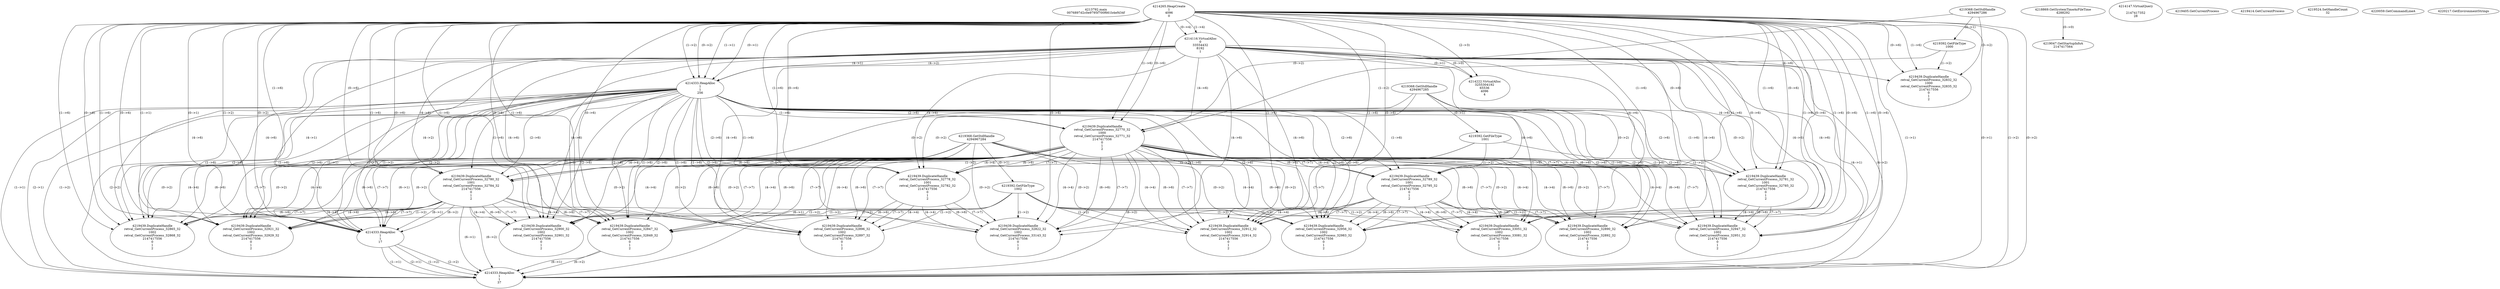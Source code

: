 // Global SCDG with merge call
digraph {
	0 [label="4213792.main
0076897d2c0e9795f700f661b4ef434f"]
	1 [label="4214265.HeapCreate
1
4096
0"]
	2 [label="4218869.GetSystemTimeAsFileTime
4288292"]
	3 [label="4214116.VirtualAlloc
0
33554432
8192
1"]
	1 -> 3 [label="(1-->4)"]
	1 -> 3 [label="(0-->4)"]
	4 [label="4214147.VirtualQuery

2147417352
28"]
	5 [label="4214222.VirtualAlloc
3255304192
65536
4096
4"]
	3 -> 5 [label="(0-->1)"]
	1 -> 5 [label="(2-->3)"]
	3 -> 5 [label="(0-->0)"]
	6 [label="4219047.GetStartupInfoA
2147417564"]
	2 -> 6 [label="(0-->0)"]
	7 [label="4219368.GetStdHandle
4294967286"]
	8 [label="4219392.GetFileType
1000"]
	7 -> 8 [label="(0-->1)"]
	9 [label="4219405.GetCurrentProcess
"]
	10 [label="4219414.GetCurrentProcess
"]
	11 [label="4219439.DuplicateHandle
retval_GetCurrentProcess_32832_32
1000
retval_GetCurrentProcess_32835_32
2147417556
0
1
2"]
	7 -> 11 [label="(0-->2)"]
	8 -> 11 [label="(1-->2)"]
	1 -> 11 [label="(1-->6)"]
	1 -> 11 [label="(0-->6)"]
	3 -> 11 [label="(4-->6)"]
	12 [label="4219368.GetStdHandle
4294967285"]
	13 [label="4219392.GetFileType
1001"]
	12 -> 13 [label="(0-->1)"]
	14 [label="4214333.HeapAlloc
1
1
256"]
	1 -> 14 [label="(1-->1)"]
	1 -> 14 [label="(0-->1)"]
	3 -> 14 [label="(4-->1)"]
	1 -> 14 [label="(1-->2)"]
	1 -> 14 [label="(0-->2)"]
	3 -> 14 [label="(4-->2)"]
	15 [label="4219439.DuplicateHandle
retval_GetCurrentProcess_32770_32
1000
retval_GetCurrentProcess_32771_32
2147417556
0
1
2"]
	7 -> 15 [label="(0-->2)"]
	8 -> 15 [label="(1-->2)"]
	1 -> 15 [label="(1-->6)"]
	1 -> 15 [label="(0-->6)"]
	3 -> 15 [label="(4-->6)"]
	14 -> 15 [label="(1-->6)"]
	14 -> 15 [label="(2-->6)"]
	16 [label="4219439.DuplicateHandle
retval_GetCurrentProcess_32780_32
1001
retval_GetCurrentProcess_32784_32
2147417556
0
1
2"]
	12 -> 16 [label="(0-->2)"]
	13 -> 16 [label="(1-->2)"]
	15 -> 16 [label="(4-->4)"]
	1 -> 16 [label="(1-->6)"]
	1 -> 16 [label="(0-->6)"]
	3 -> 16 [label="(4-->6)"]
	14 -> 16 [label="(1-->6)"]
	14 -> 16 [label="(2-->6)"]
	15 -> 16 [label="(6-->6)"]
	15 -> 16 [label="(7-->7)"]
	17 [label="4219368.GetStdHandle
4294967284"]
	18 [label="4219392.GetFileType
1002"]
	17 -> 18 [label="(0-->1)"]
	19 [label="4219524.SetHandleCount
32"]
	20 [label="4220059.GetCommandLineA
"]
	21 [label="4214333.HeapAlloc
1
1
17"]
	1 -> 21 [label="(1-->1)"]
	1 -> 21 [label="(0-->1)"]
	3 -> 21 [label="(4-->1)"]
	14 -> 21 [label="(1-->1)"]
	14 -> 21 [label="(2-->1)"]
	15 -> 21 [label="(6-->1)"]
	16 -> 21 [label="(6-->1)"]
	1 -> 21 [label="(1-->2)"]
	1 -> 21 [label="(0-->2)"]
	3 -> 21 [label="(4-->2)"]
	14 -> 21 [label="(1-->2)"]
	14 -> 21 [label="(2-->2)"]
	15 -> 21 [label="(6-->2)"]
	16 -> 21 [label="(6-->2)"]
	22 [label="4220217.GetEnvironmentStrings
"]
	23 [label="4219439.DuplicateHandle
retval_GetCurrentProcess_32778_32
1001
retval_GetCurrentProcess_32782_32
2147417556
0
1
2"]
	12 -> 23 [label="(0-->2)"]
	13 -> 23 [label="(1-->2)"]
	15 -> 23 [label="(4-->4)"]
	1 -> 23 [label="(1-->6)"]
	1 -> 23 [label="(0-->6)"]
	3 -> 23 [label="(4-->6)"]
	14 -> 23 [label="(1-->6)"]
	14 -> 23 [label="(2-->6)"]
	15 -> 23 [label="(6-->6)"]
	15 -> 23 [label="(7-->7)"]
	24 [label="4219439.DuplicateHandle
retval_GetCurrentProcess_32822_32
1002
retval_GetCurrentProcess_33143_32
2147417556
0
1
2"]
	17 -> 24 [label="(0-->2)"]
	18 -> 24 [label="(1-->2)"]
	15 -> 24 [label="(4-->4)"]
	23 -> 24 [label="(4-->4)"]
	1 -> 24 [label="(1-->6)"]
	1 -> 24 [label="(0-->6)"]
	3 -> 24 [label="(4-->6)"]
	14 -> 24 [label="(1-->6)"]
	14 -> 24 [label="(2-->6)"]
	15 -> 24 [label="(6-->6)"]
	23 -> 24 [label="(6-->6)"]
	15 -> 24 [label="(7-->7)"]
	23 -> 24 [label="(7-->7)"]
	25 [label="4219439.DuplicateHandle
retval_GetCurrentProcess_32847_32
1002
retval_GetCurrentProcess_32849_32
2147417556
0
1
2"]
	17 -> 25 [label="(0-->2)"]
	18 -> 25 [label="(1-->2)"]
	15 -> 25 [label="(4-->4)"]
	16 -> 25 [label="(4-->4)"]
	1 -> 25 [label="(1-->6)"]
	1 -> 25 [label="(0-->6)"]
	3 -> 25 [label="(4-->6)"]
	14 -> 25 [label="(1-->6)"]
	14 -> 25 [label="(2-->6)"]
	15 -> 25 [label="(6-->6)"]
	16 -> 25 [label="(6-->6)"]
	15 -> 25 [label="(7-->7)"]
	16 -> 25 [label="(7-->7)"]
	26 [label="4214333.HeapAlloc
1
1
37"]
	1 -> 26 [label="(1-->1)"]
	1 -> 26 [label="(0-->1)"]
	3 -> 26 [label="(4-->1)"]
	14 -> 26 [label="(1-->1)"]
	14 -> 26 [label="(2-->1)"]
	15 -> 26 [label="(6-->1)"]
	16 -> 26 [label="(6-->1)"]
	21 -> 26 [label="(1-->1)"]
	21 -> 26 [label="(2-->1)"]
	25 -> 26 [label="(6-->1)"]
	1 -> 26 [label="(1-->2)"]
	1 -> 26 [label="(0-->2)"]
	3 -> 26 [label="(4-->2)"]
	14 -> 26 [label="(1-->2)"]
	14 -> 26 [label="(2-->2)"]
	15 -> 26 [label="(6-->2)"]
	16 -> 26 [label="(6-->2)"]
	21 -> 26 [label="(1-->2)"]
	21 -> 26 [label="(2-->2)"]
	25 -> 26 [label="(6-->2)"]
	27 [label="4219439.DuplicateHandle
retval_GetCurrentProcess_32789_32
1001
retval_GetCurrentProcess_32795_32
2147417556
0
1
2"]
	12 -> 27 [label="(0-->2)"]
	13 -> 27 [label="(1-->2)"]
	15 -> 27 [label="(4-->4)"]
	1 -> 27 [label="(1-->6)"]
	1 -> 27 [label="(0-->6)"]
	3 -> 27 [label="(4-->6)"]
	14 -> 27 [label="(1-->6)"]
	14 -> 27 [label="(2-->6)"]
	15 -> 27 [label="(6-->6)"]
	15 -> 27 [label="(7-->7)"]
	28 [label="4219439.DuplicateHandle
retval_GetCurrentProcess_32890_32
1002
retval_GetCurrentProcess_32892_32
2147417556
0
1
2"]
	17 -> 28 [label="(0-->2)"]
	18 -> 28 [label="(1-->2)"]
	15 -> 28 [label="(4-->4)"]
	27 -> 28 [label="(4-->4)"]
	1 -> 28 [label="(1-->6)"]
	1 -> 28 [label="(0-->6)"]
	3 -> 28 [label="(4-->6)"]
	14 -> 28 [label="(1-->6)"]
	14 -> 28 [label="(2-->6)"]
	15 -> 28 [label="(6-->6)"]
	27 -> 28 [label="(6-->6)"]
	15 -> 28 [label="(7-->7)"]
	27 -> 28 [label="(7-->7)"]
	29 [label="4219439.DuplicateHandle
retval_GetCurrentProcess_32900_32
1002
retval_GetCurrentProcess_32901_32
2147417556
0
1
2"]
	17 -> 29 [label="(0-->2)"]
	18 -> 29 [label="(1-->2)"]
	15 -> 29 [label="(4-->4)"]
	16 -> 29 [label="(4-->4)"]
	1 -> 29 [label="(1-->6)"]
	1 -> 29 [label="(0-->6)"]
	3 -> 29 [label="(4-->6)"]
	14 -> 29 [label="(1-->6)"]
	14 -> 29 [label="(2-->6)"]
	15 -> 29 [label="(6-->6)"]
	16 -> 29 [label="(6-->6)"]
	15 -> 29 [label="(7-->7)"]
	16 -> 29 [label="(7-->7)"]
	30 [label="4219439.DuplicateHandle
retval_GetCurrentProcess_32865_32
1002
retval_GetCurrentProcess_32868_32
2147417556
0
1
2"]
	17 -> 30 [label="(0-->2)"]
	18 -> 30 [label="(1-->2)"]
	15 -> 30 [label="(4-->4)"]
	16 -> 30 [label="(4-->4)"]
	1 -> 30 [label="(1-->6)"]
	1 -> 30 [label="(0-->6)"]
	3 -> 30 [label="(4-->6)"]
	14 -> 30 [label="(1-->6)"]
	14 -> 30 [label="(2-->6)"]
	15 -> 30 [label="(6-->6)"]
	16 -> 30 [label="(6-->6)"]
	15 -> 30 [label="(7-->7)"]
	16 -> 30 [label="(7-->7)"]
	31 [label="4219439.DuplicateHandle
retval_GetCurrentProcess_32912_32
1002
retval_GetCurrentProcess_32914_32
2147417556
0
1
2"]
	17 -> 31 [label="(0-->2)"]
	18 -> 31 [label="(1-->2)"]
	15 -> 31 [label="(4-->4)"]
	27 -> 31 [label="(4-->4)"]
	1 -> 31 [label="(1-->6)"]
	1 -> 31 [label="(0-->6)"]
	3 -> 31 [label="(4-->6)"]
	14 -> 31 [label="(1-->6)"]
	14 -> 31 [label="(2-->6)"]
	15 -> 31 [label="(6-->6)"]
	27 -> 31 [label="(6-->6)"]
	15 -> 31 [label="(7-->7)"]
	27 -> 31 [label="(7-->7)"]
	32 [label="4219439.DuplicateHandle
retval_GetCurrentProcess_32896_32
1002
retval_GetCurrentProcess_32897_32
2147417556
0
1
2"]
	17 -> 32 [label="(0-->2)"]
	18 -> 32 [label="(1-->2)"]
	15 -> 32 [label="(4-->4)"]
	23 -> 32 [label="(4-->4)"]
	1 -> 32 [label="(1-->6)"]
	1 -> 32 [label="(0-->6)"]
	3 -> 32 [label="(4-->6)"]
	14 -> 32 [label="(1-->6)"]
	14 -> 32 [label="(2-->6)"]
	15 -> 32 [label="(6-->6)"]
	23 -> 32 [label="(6-->6)"]
	15 -> 32 [label="(7-->7)"]
	23 -> 32 [label="(7-->7)"]
	33 [label="4219439.DuplicateHandle
retval_GetCurrentProcess_32956_32
1002
retval_GetCurrentProcess_32983_32
2147417556
0
1
2"]
	17 -> 33 [label="(0-->2)"]
	18 -> 33 [label="(1-->2)"]
	15 -> 33 [label="(4-->4)"]
	27 -> 33 [label="(4-->4)"]
	1 -> 33 [label="(1-->6)"]
	1 -> 33 [label="(0-->6)"]
	3 -> 33 [label="(4-->6)"]
	14 -> 33 [label="(1-->6)"]
	14 -> 33 [label="(2-->6)"]
	15 -> 33 [label="(6-->6)"]
	27 -> 33 [label="(6-->6)"]
	15 -> 33 [label="(7-->7)"]
	27 -> 33 [label="(7-->7)"]
	34 [label="4219439.DuplicateHandle
retval_GetCurrentProcess_32921_32
1002
retval_GetCurrentProcess_32929_32
2147417556
0
1
2"]
	17 -> 34 [label="(0-->2)"]
	18 -> 34 [label="(1-->2)"]
	15 -> 34 [label="(4-->4)"]
	16 -> 34 [label="(4-->4)"]
	1 -> 34 [label="(1-->6)"]
	1 -> 34 [label="(0-->6)"]
	3 -> 34 [label="(4-->6)"]
	14 -> 34 [label="(1-->6)"]
	14 -> 34 [label="(2-->6)"]
	15 -> 34 [label="(6-->6)"]
	16 -> 34 [label="(6-->6)"]
	15 -> 34 [label="(7-->7)"]
	16 -> 34 [label="(7-->7)"]
	35 [label="4219439.DuplicateHandle
retval_GetCurrentProcess_32781_32
1001
retval_GetCurrentProcess_32785_32
2147417556
0
1
2"]
	12 -> 35 [label="(0-->2)"]
	13 -> 35 [label="(1-->2)"]
	15 -> 35 [label="(4-->4)"]
	1 -> 35 [label="(1-->6)"]
	1 -> 35 [label="(0-->6)"]
	3 -> 35 [label="(4-->6)"]
	14 -> 35 [label="(1-->6)"]
	14 -> 35 [label="(2-->6)"]
	15 -> 35 [label="(6-->6)"]
	15 -> 35 [label="(7-->7)"]
	36 [label="4219439.DuplicateHandle
retval_GetCurrentProcess_32947_32
1002
retval_GetCurrentProcess_32951_32
2147417556
0
1
2"]
	17 -> 36 [label="(0-->2)"]
	18 -> 36 [label="(1-->2)"]
	15 -> 36 [label="(4-->4)"]
	35 -> 36 [label="(4-->4)"]
	1 -> 36 [label="(1-->6)"]
	1 -> 36 [label="(0-->6)"]
	3 -> 36 [label="(4-->6)"]
	14 -> 36 [label="(1-->6)"]
	14 -> 36 [label="(2-->6)"]
	15 -> 36 [label="(6-->6)"]
	35 -> 36 [label="(6-->6)"]
	15 -> 36 [label="(7-->7)"]
	35 -> 36 [label="(7-->7)"]
	37 [label="4219439.DuplicateHandle
retval_GetCurrentProcess_33051_32
1002
retval_GetCurrentProcess_33081_32
2147417556
0
1
2"]
	17 -> 37 [label="(0-->2)"]
	18 -> 37 [label="(1-->2)"]
	15 -> 37 [label="(4-->4)"]
	27 -> 37 [label="(4-->4)"]
	1 -> 37 [label="(1-->6)"]
	1 -> 37 [label="(0-->6)"]
	3 -> 37 [label="(4-->6)"]
	14 -> 37 [label="(1-->6)"]
	14 -> 37 [label="(2-->6)"]
	15 -> 37 [label="(6-->6)"]
	27 -> 37 [label="(6-->6)"]
	15 -> 37 [label="(7-->7)"]
	27 -> 37 [label="(7-->7)"]
}
